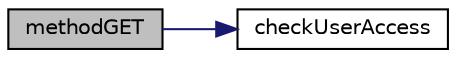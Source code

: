 digraph "methodGET"
{
  edge [fontname="Helvetica",fontsize="10",labelfontname="Helvetica",labelfontsize="10"];
  node [fontname="Helvetica",fontsize="10",shape=record];
  rankdir="LR";
  Node6 [label="methodGET",height=0.2,width=0.4,color="black", fillcolor="grey75", style="filled", fontcolor="black"];
  Node6 -> Node7 [color="midnightblue",fontsize="10",style="solid",fontname="Helvetica"];
  Node7 [label="checkUserAccess",height=0.2,width=0.4,color="black", fillcolor="white", style="filled",URL="$security_8php.html#a4307f3ceb1b77b46b43f3f1b47351d58"];
}
